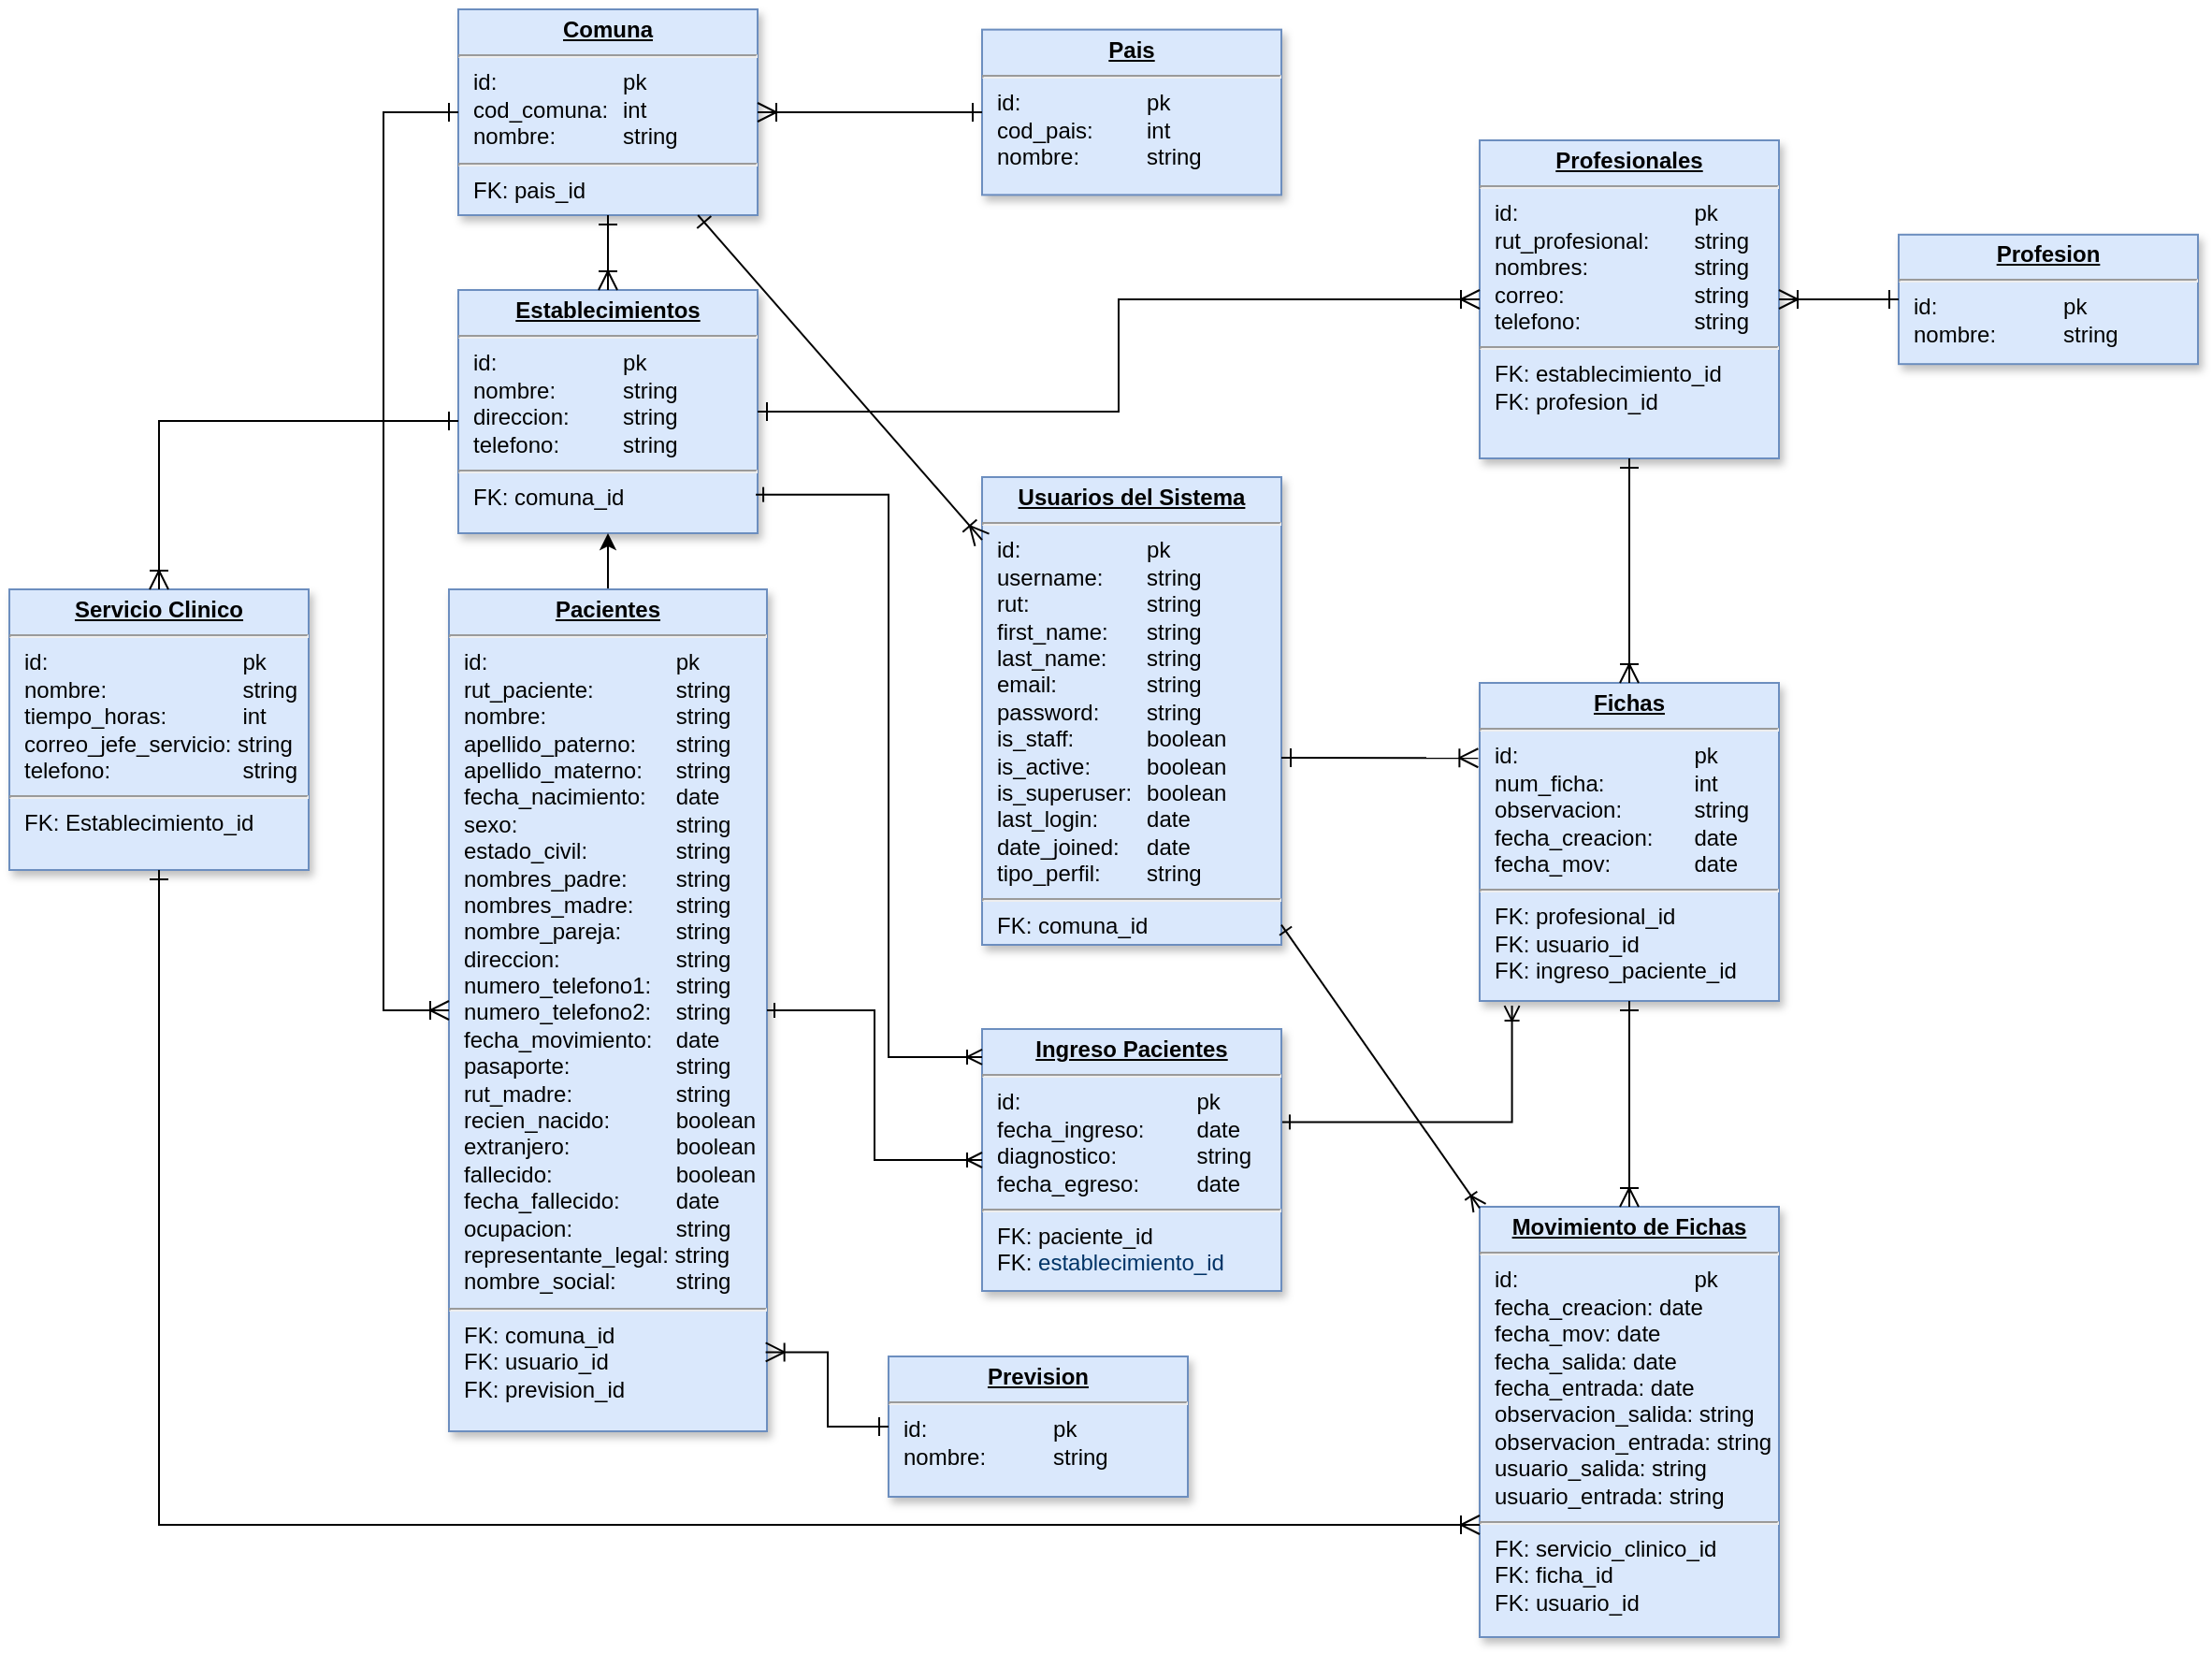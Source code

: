 <mxfile version="28.1.2">
  <diagram name="Page-1" id="efa7a0a1-bf9b-a30e-e6df-94a7791c09e9">
    <mxGraphModel dx="1426" dy="849" grid="1" gridSize="10" guides="1" tooltips="1" connect="1" arrows="1" fold="1" page="1" pageScale="1" pageWidth="826" pageHeight="1169" background="none" math="0" shadow="0">
      <root>
        <mxCell id="0" />
        <mxCell id="1" parent="0" />
        <mxCell id="25" value="&lt;p style=&quot;margin: 0px; margin-top: 4px; text-align: center; text-decoration: underline;&quot;&gt;&lt;strong&gt;Pais&lt;/strong&gt;&lt;/p&gt;&lt;hr&gt;&lt;p style=&quot;margin: 0px; margin-left: 8px;&quot;&gt;id: &lt;span style=&quot;white-space: pre;&quot;&gt;&#x9;&lt;/span&gt;&lt;span style=&quot;white-space: pre;&quot;&gt;&#x9;&lt;/span&gt;&lt;span style=&quot;white-space: pre;&quot;&gt;&#x9;&lt;/span&gt;pk&lt;/p&gt;&lt;p style=&quot;margin: 0px; margin-left: 8px;&quot;&gt;cod_pais: &lt;span style=&quot;white-space: pre;&quot;&gt;&#x9;&lt;/span&gt;int&lt;br&gt;nombre: &lt;span style=&quot;white-space: pre;&quot;&gt;&#x9;&lt;/span&gt;&lt;span style=&quot;white-space: pre;&quot;&gt;&#x9;&lt;/span&gt;string&lt;/p&gt;" style="verticalAlign=top;align=left;overflow=fill;fontSize=12;fontFamily=Helvetica;html=1;strokeColor=#6c8ebf;shadow=1;fillColor=#dae8fc;" parent="1" vertex="1">
          <mxGeometry x="560" y="50.82" width="160" height="88.36" as="geometry" />
        </mxCell>
        <mxCell id="SoWqJ-4Cer1NQ3kg-USC-116" value="&lt;p style=&quot;margin: 0px; margin-top: 4px; text-align: center; text-decoration: underline;&quot;&gt;&lt;b&gt;Comuna&lt;/b&gt;&lt;/p&gt;&lt;hr&gt;&lt;p style=&quot;margin: 0px; margin-left: 8px;&quot;&gt;id: &lt;span style=&quot;white-space: pre;&quot;&gt;&#x9;&lt;/span&gt;&lt;span style=&quot;white-space: pre;&quot;&gt;&#x9;&lt;/span&gt;&lt;span style=&quot;white-space: pre;&quot;&gt;&#x9;&lt;/span&gt;pk&lt;/p&gt;&lt;p style=&quot;margin: 0px; margin-left: 8px;&quot;&gt;cod_comuna: &lt;span style=&quot;white-space: pre;&quot;&gt;&#x9;&lt;/span&gt;int&lt;br&gt;nombre: &lt;span style=&quot;white-space: pre;&quot;&gt;&#x9;&lt;/span&gt;&lt;span style=&quot;white-space: pre;&quot;&gt;&#x9;&lt;/span&gt;string&lt;br&gt;&lt;/p&gt;&lt;hr&gt;&lt;p style=&quot;margin: 0px; margin-left: 8px;&quot;&gt;FK: pais_id&lt;/p&gt;" style="verticalAlign=top;align=left;overflow=fill;fontSize=12;fontFamily=Helvetica;html=1;strokeColor=#6c8ebf;shadow=1;fillColor=#dae8fc;" parent="1" vertex="1">
          <mxGeometry x="280" y="40" width="160" height="110" as="geometry" />
        </mxCell>
        <mxCell id="SoWqJ-4Cer1NQ3kg-USC-117" value="&lt;p style=&quot;margin: 0px; margin-top: 4px; text-align: center; text-decoration: underline;&quot;&gt;&lt;b&gt;Establecimientos&lt;/b&gt;&lt;/p&gt;&lt;hr&gt;&lt;p style=&quot;margin: 0px; margin-left: 8px;&quot;&gt;id: &lt;span style=&quot;white-space: pre;&quot;&gt;&#x9;&lt;/span&gt;&lt;span style=&quot;white-space: pre;&quot;&gt;&#x9;&lt;span style=&quot;white-space: pre;&quot;&gt;&#x9;&lt;/span&gt;&lt;/span&gt;pk&lt;/p&gt;&lt;p style=&quot;margin: 0px; margin-left: 8px;&quot;&gt;nombre: &lt;span style=&quot;white-space: pre;&quot;&gt;&#x9;&lt;span style=&quot;white-space: pre;&quot;&gt;&#x9;&lt;/span&gt;&lt;/span&gt;string&lt;/p&gt;&lt;p style=&quot;margin: 0px; margin-left: 8px;&quot;&gt;direccion:&lt;span style=&quot;white-space: pre;&quot;&gt;&#x9;&lt;/span&gt;&lt;span style=&quot;white-space: pre;&quot;&gt;&#x9;&lt;/span&gt;string&lt;/p&gt;&lt;p style=&quot;margin: 0px; margin-left: 8px;&quot;&gt;telefono:&lt;span style=&quot;white-space: pre;&quot;&gt;&#x9;&lt;/span&gt;&lt;span style=&quot;white-space: pre;&quot;&gt;&#x9;&lt;/span&gt;string&lt;/p&gt;&lt;hr&gt;&lt;p style=&quot;margin: 0px; margin-left: 8px;&quot;&gt;&lt;span style=&quot;background-color: initial;&quot;&gt;FK: comuna_id&lt;/span&gt;&lt;br&gt;&lt;/p&gt;" style="verticalAlign=top;align=left;overflow=fill;fontSize=12;fontFamily=Helvetica;html=1;strokeColor=#6c8ebf;shadow=1;fillColor=#dae8fc;" parent="1" vertex="1">
          <mxGeometry x="280" y="190" width="160" height="130" as="geometry" />
        </mxCell>
        <mxCell id="SoWqJ-4Cer1NQ3kg-USC-118" value="" style="endArrow=ERone;html=1;rounded=0;fontSize=12;startSize=8;endSize=8;curved=1;startArrow=ERoneToMany;startFill=0;endFill=0;" parent="1" source="SoWqJ-4Cer1NQ3kg-USC-116" target="25" edge="1">
          <mxGeometry width="50" height="50" relative="1" as="geometry">
            <mxPoint x="670" y="290" as="sourcePoint" />
            <mxPoint x="720" y="240" as="targetPoint" />
          </mxGeometry>
        </mxCell>
        <mxCell id="SoWqJ-4Cer1NQ3kg-USC-119" value="" style="endArrow=ERone;html=1;rounded=0;fontSize=12;startSize=8;endSize=8;curved=1;startArrow=ERoneToMany;startFill=0;endFill=0;" parent="1" source="SoWqJ-4Cer1NQ3kg-USC-117" target="SoWqJ-4Cer1NQ3kg-USC-116" edge="1">
          <mxGeometry width="50" height="50" relative="1" as="geometry">
            <mxPoint x="470" y="260" as="sourcePoint" />
            <mxPoint x="520" y="210" as="targetPoint" />
          </mxGeometry>
        </mxCell>
        <mxCell id="SoWqJ-4Cer1NQ3kg-USC-120" value="&lt;p style=&quot;margin: 0px; margin-top: 4px; text-align: center; text-decoration: underline;&quot;&gt;&lt;b&gt;Servicio Clinico&lt;/b&gt;&lt;/p&gt;&lt;hr&gt;&lt;p style=&quot;margin: 0px; margin-left: 8px;&quot;&gt;id: &lt;span style=&quot;white-space: pre;&quot;&gt;&#x9;&lt;/span&gt;&lt;span style=&quot;white-space: pre;&quot;&gt;&#x9;&lt;/span&gt;&lt;span style=&quot;white-space: pre;&quot;&gt;&#x9;&lt;/span&gt;&lt;span style=&quot;white-space: pre;&quot;&gt;&#x9;&lt;/span&gt;&amp;nbsp; &amp;nbsp;pk&lt;/p&gt;&lt;p style=&quot;margin: 0px; margin-left: 8px;&quot;&gt;nombre: &lt;span style=&quot;white-space: pre;&quot;&gt;&#x9;&lt;/span&gt;&lt;span style=&quot;white-space: pre;&quot;&gt;&#x9;&lt;/span&gt;&lt;span style=&quot;white-space: pre;&quot;&gt;&#x9;&lt;/span&gt;&amp;nbsp; &amp;nbsp;string&lt;/p&gt;&lt;p style=&quot;margin: 0px; margin-left: 8px;&quot;&gt;tiempo_horas: &lt;span style=&quot;white-space: pre;&quot;&gt;&#x9;&lt;/span&gt;&amp;nbsp; &amp;nbsp;int&lt;/p&gt;&lt;p style=&quot;margin: 0px; margin-left: 8px;&quot;&gt;correo_jefe_servicio: string&lt;/p&gt;&lt;p style=&quot;margin: 0px; margin-left: 8px;&quot;&gt;telefono:&lt;span style=&quot;white-space: pre;&quot;&gt;&#x9;&lt;/span&gt;&lt;span style=&quot;white-space: pre;&quot;&gt;&#x9;&lt;span style=&quot;white-space: pre;&quot;&gt;&#x9;&lt;/span&gt;   string&lt;/span&gt;&lt;/p&gt;&lt;hr&gt;&lt;p style=&quot;margin: 0px; margin-left: 8px;&quot;&gt;FK: Establecimiento_id&lt;/p&gt;" style="verticalAlign=top;align=left;overflow=fill;fontSize=12;fontFamily=Helvetica;html=1;strokeColor=#6c8ebf;shadow=1;fillColor=#dae8fc;" parent="1" vertex="1">
          <mxGeometry x="40" y="350" width="160" height="150" as="geometry" />
        </mxCell>
        <mxCell id="SoWqJ-4Cer1NQ3kg-USC-121" value="" style="endArrow=ERone;html=1;rounded=0;fontSize=12;startSize=8;endSize=8;edgeStyle=orthogonalEdgeStyle;exitX=0.5;exitY=0;exitDx=0;exitDy=0;startArrow=ERoneToMany;startFill=0;endFill=0;" parent="1" source="SoWqJ-4Cer1NQ3kg-USC-120" target="SoWqJ-4Cer1NQ3kg-USC-117" edge="1">
          <mxGeometry width="50" height="50" relative="1" as="geometry">
            <mxPoint x="310" y="440" as="sourcePoint" />
            <mxPoint x="360" y="390" as="targetPoint" />
            <Array as="points">
              <mxPoint x="120" y="260" />
            </Array>
          </mxGeometry>
        </mxCell>
        <mxCell id="tNJ86MALCopktmMLdpXe-30" value="" style="edgeStyle=orthogonalEdgeStyle;rounded=0;orthogonalLoop=1;jettySize=auto;html=1;" edge="1" parent="1" source="SoWqJ-4Cer1NQ3kg-USC-122" target="SoWqJ-4Cer1NQ3kg-USC-117">
          <mxGeometry relative="1" as="geometry" />
        </mxCell>
        <mxCell id="SoWqJ-4Cer1NQ3kg-USC-122" value="&lt;p style=&quot;margin: 0px; margin-top: 4px; text-align: center; text-decoration: underline;&quot;&gt;&lt;b&gt;Pacientes&lt;/b&gt;&lt;/p&gt;&lt;hr&gt;&lt;p style=&quot;margin: 0px; margin-left: 8px;&quot;&gt;id: &lt;span style=&quot;white-space: pre;&quot;&gt;&#x9;&lt;/span&gt;&lt;span style=&quot;white-space: pre;&quot;&gt;&#x9;&lt;/span&gt;&lt;span style=&quot;white-space: pre;&quot;&gt;&#x9;&lt;/span&gt;&lt;span style=&quot;white-space: pre;&quot;&gt;&#x9;&lt;/span&gt;&amp;nbsp; pk&lt;/p&gt;&lt;p style=&quot;margin: 0px; margin-left: 8px;&quot;&gt;rut_paciente: &lt;span style=&quot;white-space: pre;&quot;&gt;&#x9;&lt;/span&gt;&lt;span style=&quot;white-space: pre;&quot;&gt;&#x9;&lt;/span&gt;&amp;nbsp; string&lt;/p&gt;&lt;p style=&quot;margin: 0px; margin-left: 8px;&quot;&gt;nombre: &lt;span style=&quot;white-space: pre;&quot;&gt;&#x9;&lt;/span&gt;&lt;span style=&quot;white-space: pre;&quot;&gt;&#x9;&lt;/span&gt;&lt;span style=&quot;white-space: pre;&quot;&gt;&#x9;&lt;/span&gt;&amp;nbsp; string&lt;/p&gt;&lt;p style=&quot;margin: 0px; margin-left: 8px;&quot;&gt;apellido_paterno: &lt;span style=&quot;white-space: pre;&quot;&gt;&#x9;&lt;/span&gt;&amp;nbsp; string&lt;/p&gt;&lt;p style=&quot;margin: 0px; margin-left: 8px;&quot;&gt;apellido_materno: &lt;span style=&quot;white-space: pre;&quot;&gt;&#x9;&lt;/span&gt;&amp;nbsp; string&lt;/p&gt;&lt;p style=&quot;margin: 0px; margin-left: 8px;&quot;&gt;fecha_nacimiento: &lt;span style=&quot;white-space: pre;&quot;&gt;&#x9;&lt;/span&gt;&amp;nbsp; date&lt;/p&gt;&lt;p style=&quot;margin: 0px; margin-left: 8px;&quot;&gt;sexo: &lt;span style=&quot;white-space: pre;&quot;&gt;&#x9;&lt;/span&gt;&lt;span style=&quot;white-space: pre;&quot;&gt;&#x9;&lt;/span&gt;&lt;span style=&quot;white-space: pre;&quot;&gt;&#x9;&lt;/span&gt;&amp;nbsp; string&lt;/p&gt;&lt;p style=&quot;margin: 0px; margin-left: 8px;&quot;&gt;estado_civil: &lt;span style=&quot;white-space: pre;&quot;&gt;&#x9;&lt;span style=&quot;white-space: pre;&quot;&gt;&#x9;&lt;/span&gt; &lt;/span&gt;&amp;nbsp;string&lt;/p&gt;&lt;p style=&quot;margin: 0px; margin-left: 8px;&quot;&gt;nombres_padre: &lt;span style=&quot;white-space: pre;&quot;&gt;&#x9;&lt;/span&gt;&amp;nbsp; string&lt;br&gt;nombres_madre: &lt;span style=&quot;white-space: pre;&quot;&gt;&#x9;&lt;/span&gt;&amp;nbsp; string&lt;/p&gt;&lt;p style=&quot;margin: 0px; margin-left: 8px;&quot;&gt;nombre_pareja: &lt;span style=&quot;white-space: pre;&quot;&gt;&#x9;&lt;/span&gt;&amp;nbsp; string&lt;/p&gt;&lt;p style=&quot;margin: 0px; margin-left: 8px;&quot;&gt;direccion: &lt;span style=&quot;white-space: pre;&quot;&gt;&#x9;&lt;/span&gt;&lt;span style=&quot;white-space: pre;&quot;&gt;&#x9;&lt;/span&gt;&amp;nbsp; string&lt;/p&gt;&lt;p style=&quot;margin: 0px; margin-left: 8px;&quot;&gt;numero_telefono1: &lt;span style=&quot;white-space: pre;&quot;&gt;&#x9;&lt;/span&gt;&amp;nbsp; string&lt;/p&gt;&lt;p style=&quot;margin: 0px; margin-left: 8px;&quot;&gt;numero_telefono2: &lt;span style=&quot;white-space: pre;&quot;&gt;&#x9;&lt;/span&gt;&amp;nbsp; string&lt;/p&gt;&lt;p style=&quot;margin: 0px; margin-left: 8px;&quot;&gt;fecha_movimiento: &lt;span style=&quot;white-space: pre;&quot;&gt;&#x9;&lt;/span&gt;&amp;nbsp; date&lt;/p&gt;&lt;p style=&quot;margin: 0px; margin-left: 8px;&quot;&gt;pasaporte: &lt;span style=&quot;white-space: pre;&quot;&gt;&#x9;&lt;/span&gt;&lt;span style=&quot;white-space: pre;&quot;&gt;&#x9;&lt;/span&gt;&amp;nbsp; string&lt;/p&gt;&lt;p style=&quot;margin: 0px; margin-left: 8px;&quot;&gt;rut_madre: &lt;span style=&quot;white-space: pre;&quot;&gt;&#x9;&lt;/span&gt;&lt;span style=&quot;white-space: pre;&quot;&gt;&#x9;&lt;/span&gt;&amp;nbsp; string&lt;/p&gt;&lt;p style=&quot;margin: 0px; margin-left: 8px;&quot;&gt;recien_nacido: &lt;span style=&quot;white-space: pre;&quot;&gt;&#x9;&lt;/span&gt;&amp;nbsp; boolean&lt;/p&gt;&lt;p style=&quot;margin: 0px; margin-left: 8px;&quot;&gt;extranjero: &lt;span style=&quot;white-space: pre;&quot;&gt;&#x9;&lt;span style=&quot;white-space: pre;&quot;&gt;&#x9;&lt;/span&gt; &lt;/span&gt;&amp;nbsp;boolean&lt;/p&gt;&lt;p style=&quot;margin: 0px; margin-left: 8px;&quot;&gt;fallecido: &lt;span style=&quot;white-space: pre;&quot;&gt;&#x9;&lt;span style=&quot;white-space: pre;&quot;&gt;&#x9;&lt;/span&gt;&lt;span style=&quot;white-space: pre;&quot;&gt;&#x9;&lt;/span&gt; &lt;/span&gt;&amp;nbsp;boolean&lt;/p&gt;&lt;p style=&quot;margin: 0px; margin-left: 8px;&quot;&gt;fecha_fallecido:&lt;span style=&quot;white-space: pre;&quot;&gt;&#x9;&lt;/span&gt;&amp;nbsp; date&lt;/p&gt;&lt;p style=&quot;margin: 0px; margin-left: 8px;&quot;&gt;ocupacion: &lt;span style=&quot;white-space: pre;&quot;&gt;&#x9;&lt;span style=&quot;white-space: pre;&quot;&gt;&#x9;&lt;/span&gt; &lt;/span&gt;&amp;nbsp;string&lt;/p&gt;&lt;p style=&quot;margin: 0px; margin-left: 8px;&quot;&gt;representante_legal: string&lt;/p&gt;&lt;p style=&quot;margin: 0px; margin-left: 8px;&quot;&gt;nombre_social: &lt;span style=&quot;white-space: pre;&quot;&gt;&#x9;&lt;/span&gt;&amp;nbsp; string&lt;/p&gt;&lt;hr&gt;&lt;p style=&quot;margin: 0px; margin-left: 8px;&quot;&gt;FK: comuna_id&lt;/p&gt;&lt;p style=&quot;margin: 0px; margin-left: 8px;&quot;&gt;FK: usuario_id&lt;/p&gt;&lt;p style=&quot;margin: 0px; margin-left: 8px;&quot;&gt;FK: prevision_id&lt;/p&gt;" style="verticalAlign=top;align=left;overflow=fill;fontSize=12;fontFamily=Helvetica;html=1;strokeColor=#6c8ebf;shadow=1;fillColor=#dae8fc;" parent="1" vertex="1">
          <mxGeometry x="275" y="350" width="170" height="450" as="geometry" />
        </mxCell>
        <mxCell id="SoWqJ-4Cer1NQ3kg-USC-123" value="&lt;p style=&quot;margin: 0px; margin-top: 4px; text-align: center; text-decoration: underline;&quot;&gt;&lt;strong&gt;Prevision&lt;/strong&gt;&lt;/p&gt;&lt;hr&gt;&lt;p style=&quot;margin: 0px; margin-left: 8px;&quot;&gt;id: &lt;span style=&quot;white-space: pre;&quot;&gt;&#x9;&lt;/span&gt;&lt;span style=&quot;white-space: pre;&quot;&gt;&#x9;&lt;/span&gt;&lt;span style=&quot;white-space: pre;&quot;&gt;&#x9;&lt;/span&gt;pk&lt;/p&gt;&lt;p style=&quot;margin: 0px; margin-left: 8px;&quot;&gt;nombre: &lt;span style=&quot;white-space: pre;&quot;&gt;&#x9;&lt;/span&gt;&lt;span style=&quot;white-space: pre;&quot;&gt;&#x9;&lt;/span&gt;string&lt;/p&gt;" style="verticalAlign=top;align=left;overflow=fill;fontSize=12;fontFamily=Helvetica;html=1;strokeColor=#6c8ebf;shadow=1;fillColor=#dae8fc;" parent="1" vertex="1">
          <mxGeometry x="510" y="760" width="160" height="75" as="geometry" />
        </mxCell>
        <mxCell id="SoWqJ-4Cer1NQ3kg-USC-125" value="" style="endArrow=ERone;html=1;rounded=0;fontSize=12;startSize=8;endSize=8;endFill=0;startArrow=ERoneToMany;startFill=0;edgeStyle=elbowEdgeStyle;" parent="1" source="SoWqJ-4Cer1NQ3kg-USC-122" target="SoWqJ-4Cer1NQ3kg-USC-116" edge="1">
          <mxGeometry width="50" height="50" relative="1" as="geometry">
            <mxPoint x="540" y="360" as="sourcePoint" />
            <mxPoint x="590" y="310" as="targetPoint" />
            <Array as="points">
              <mxPoint x="240" y="250" />
            </Array>
          </mxGeometry>
        </mxCell>
        <mxCell id="SoWqJ-4Cer1NQ3kg-USC-126" value="" style="endArrow=ERone;html=1;rounded=0;fontSize=12;startSize=8;endSize=8;edgeStyle=orthogonalEdgeStyle;exitX=0.996;exitY=0.906;exitDx=0;exitDy=0;exitPerimeter=0;startArrow=ERoneToMany;startFill=0;endFill=0;" parent="1" source="SoWqJ-4Cer1NQ3kg-USC-122" target="SoWqJ-4Cer1NQ3kg-USC-123" edge="1">
          <mxGeometry width="50" height="50" relative="1" as="geometry">
            <mxPoint x="570" y="580" as="sourcePoint" />
            <mxPoint x="620" y="530" as="targetPoint" />
          </mxGeometry>
        </mxCell>
        <mxCell id="SoWqJ-4Cer1NQ3kg-USC-127" value="&lt;p style=&quot;margin: 0px; margin-top: 4px; text-align: center; text-decoration: underline;&quot;&gt;&lt;strong&gt;Usuarios del Sistema&lt;/strong&gt;&lt;/p&gt;&lt;hr&gt;&lt;p style=&quot;margin: 0px; margin-left: 8px;&quot;&gt;id: &lt;span style=&quot;white-space: pre;&quot;&gt;&#x9;&lt;/span&gt;&lt;span style=&quot;white-space: pre;&quot;&gt;&#x9;&lt;/span&gt;&lt;span style=&quot;white-space: pre;&quot;&gt;&#x9;&lt;/span&gt;pk&lt;/p&gt;&lt;p style=&quot;margin: 0px; margin-left: 8px;&quot;&gt;username:&lt;span style=&quot;white-space: pre;&quot;&gt;&#x9;&lt;/span&gt;string&lt;/p&gt;&lt;p style=&quot;margin: 0px; margin-left: 8px;&quot;&gt;rut:&lt;span style=&quot;white-space: pre;&quot;&gt;&#x9;&lt;/span&gt;&lt;span style=&quot;white-space: pre;&quot;&gt;&#x9;&lt;/span&gt;&lt;span style=&quot;white-space: pre;&quot;&gt;&#x9;&lt;/span&gt;string&lt;/p&gt;&lt;p style=&quot;margin: 0px; margin-left: 8px;&quot;&gt;first_name: &lt;span style=&quot;white-space: pre;&quot;&gt;&#x9;&lt;/span&gt;string&lt;br&gt;last_name: &lt;span style=&quot;white-space: pre;&quot;&gt;&#x9;&lt;/span&gt;string&lt;/p&gt;&lt;p style=&quot;margin: 0px; margin-left: 8px;&quot;&gt;email:&lt;span style=&quot;white-space: pre;&quot;&gt;&#x9;&lt;/span&gt;&lt;span style=&quot;white-space: pre;&quot;&gt;&#x9;&lt;/span&gt;string&lt;/p&gt;&lt;p style=&quot;margin: 0px; margin-left: 8px;&quot;&gt;password:&lt;span style=&quot;white-space: pre;&quot;&gt;&#x9;&lt;/span&gt;string&lt;/p&gt;&lt;p style=&quot;margin: 0px; margin-left: 8px;&quot;&gt;is_staff:&lt;span style=&quot;white-space: pre;&quot;&gt;&#x9;&lt;/span&gt;&lt;span style=&quot;white-space: pre;&quot;&gt;&#x9;&lt;/span&gt;boolean&lt;/p&gt;&lt;p style=&quot;margin: 0px; margin-left: 8px;&quot;&gt;is_active:&lt;span style=&quot;white-space: pre;&quot;&gt;&#x9;&lt;/span&gt;&lt;span style=&quot;white-space: pre;&quot;&gt;&#x9;&lt;/span&gt;boolean&lt;/p&gt;&lt;p style=&quot;margin: 0px; margin-left: 8px;&quot;&gt;is_superuser:&lt;span style=&quot;white-space: pre;&quot;&gt;&#x9;&lt;/span&gt;boolean&lt;/p&gt;&lt;p style=&quot;margin: 0px; margin-left: 8px;&quot;&gt;last_login:&lt;span style=&quot;white-space: pre;&quot;&gt;&#x9;&lt;/span&gt;date&lt;br&gt;&lt;/p&gt;&lt;p style=&quot;margin: 0px; margin-left: 8px;&quot;&gt;date_joined:&lt;span style=&quot;white-space: pre;&quot;&gt;&#x9;&lt;/span&gt;date&lt;/p&gt;&lt;p style=&quot;margin: 0px; margin-left: 8px;&quot;&gt;tipo_perfil:&lt;span style=&quot;white-space: pre;&quot;&gt;&#x9;&lt;/span&gt;string&lt;/p&gt;&lt;hr&gt;&lt;p style=&quot;margin: 0px; margin-left: 8px;&quot;&gt;FK: comuna_id&lt;/p&gt;" style="verticalAlign=top;align=left;overflow=fill;fontSize=12;fontFamily=Helvetica;html=1;strokeColor=#6c8ebf;shadow=1;fillColor=#dae8fc;" parent="1" vertex="1">
          <mxGeometry x="560" y="290" width="160" height="250" as="geometry" />
        </mxCell>
        <mxCell id="SoWqJ-4Cer1NQ3kg-USC-128" value="" style="endArrow=ERoneToMany;html=1;rounded=0;fontSize=12;startSize=8;endSize=8;curved=1;endFill=0;startArrow=ERone;startFill=0;" parent="1" source="SoWqJ-4Cer1NQ3kg-USC-116" target="SoWqJ-4Cer1NQ3kg-USC-127" edge="1">
          <mxGeometry width="50" height="50" relative="1" as="geometry">
            <mxPoint x="480" y="310" as="sourcePoint" />
            <mxPoint x="530" y="260" as="targetPoint" />
          </mxGeometry>
        </mxCell>
        <mxCell id="SoWqJ-4Cer1NQ3kg-USC-129" value="&lt;p style=&quot;margin: 0px; margin-top: 4px; text-align: center; text-decoration: underline;&quot;&gt;&lt;strong&gt;Profesionales&lt;/strong&gt;&lt;/p&gt;&lt;hr&gt;&lt;p style=&quot;margin: 0px; margin-left: 8px;&quot;&gt;id: &lt;span style=&quot;white-space: pre;&quot;&gt;&#x9;&lt;/span&gt;&lt;span style=&quot;white-space: pre;&quot;&gt;&#x9;&lt;/span&gt;&lt;span style=&quot;white-space: pre;&quot;&gt;&#x9;&lt;span style=&quot;white-space: pre;&quot;&gt;&#x9;&lt;/span&gt;&lt;/span&gt;pk&lt;/p&gt;&lt;p style=&quot;margin: 0px; margin-left: 8px;&quot;&gt;rut_profesional:&lt;span style=&quot;white-space: pre;&quot;&gt;&#x9;&lt;/span&gt;string&lt;/p&gt;&lt;p style=&quot;margin: 0px; margin-left: 8px;&quot;&gt;nombres:&lt;span style=&quot;white-space: pre;&quot;&gt;&#x9;&lt;/span&gt;&lt;span style=&quot;white-space: pre;&quot;&gt;&#x9;&lt;/span&gt;&lt;span style=&quot;white-space: pre;&quot;&gt;&#x9;&lt;/span&gt;string&lt;/p&gt;&lt;p style=&quot;margin: 0px; margin-left: 8px;&quot;&gt;correo:&lt;span style=&quot;white-space: pre;&quot;&gt;&#x9;&lt;/span&gt;&lt;span style=&quot;white-space: pre;&quot;&gt;&#x9;&lt;/span&gt;&lt;span style=&quot;white-space: pre;&quot;&gt;&#x9;&lt;/span&gt;string&lt;/p&gt;&lt;p style=&quot;margin: 0px; margin-left: 8px;&quot;&gt;telefono:&lt;span style=&quot;white-space: pre;&quot;&gt;&#x9;&lt;/span&gt;&lt;span style=&quot;white-space: pre;&quot;&gt;&#x9;&lt;/span&gt;&lt;span style=&quot;white-space: pre;&quot;&gt;&#x9;&lt;/span&gt;string&lt;span style=&quot;background-color: initial; white-space-collapse: preserve;&quot;&gt;&#x9;&lt;/span&gt;&lt;/p&gt;&lt;hr&gt;&lt;p style=&quot;margin: 0px; margin-left: 8px;&quot;&gt;FK: establecimiento_id&lt;/p&gt;&lt;p style=&quot;margin: 0px; margin-left: 8px;&quot;&gt;FK: profesion_id&lt;/p&gt;" style="verticalAlign=top;align=left;overflow=fill;fontSize=12;fontFamily=Helvetica;html=1;strokeColor=#6c8ebf;shadow=1;fillColor=#dae8fc;" parent="1" vertex="1">
          <mxGeometry x="826" y="110" width="160" height="170" as="geometry" />
        </mxCell>
        <mxCell id="SoWqJ-4Cer1NQ3kg-USC-130" value="&lt;p style=&quot;margin: 0px; margin-top: 4px; text-align: center; text-decoration: underline;&quot;&gt;&lt;strong&gt;Profesion&lt;/strong&gt;&lt;/p&gt;&lt;hr&gt;&lt;p style=&quot;margin: 0px; margin-left: 8px;&quot;&gt;id: &lt;span style=&quot;white-space: pre;&quot;&gt;&#x9;&lt;/span&gt;&lt;span style=&quot;white-space: pre;&quot;&gt;&#x9;&lt;/span&gt;&lt;span style=&quot;white-space: pre;&quot;&gt;&#x9;&lt;/span&gt;pk&lt;/p&gt;&lt;p style=&quot;margin: 0px; margin-left: 8px;&quot;&gt;nombre: &lt;span style=&quot;white-space: pre;&quot;&gt;&#x9;&lt;span style=&quot;white-space: pre;&quot;&gt;&#x9;&lt;/span&gt;&lt;/span&gt;string&lt;/p&gt;" style="verticalAlign=top;align=left;overflow=fill;fontSize=12;fontFamily=Helvetica;html=1;strokeColor=#6c8ebf;shadow=1;fillColor=#dae8fc;" parent="1" vertex="1">
          <mxGeometry x="1050" y="160.41" width="160" height="69.18" as="geometry" />
        </mxCell>
        <mxCell id="SoWqJ-4Cer1NQ3kg-USC-131" value="" style="endArrow=ERone;html=1;rounded=0;fontSize=12;startSize=8;endSize=8;curved=1;startArrow=ERoneToMany;startFill=0;endFill=0;" parent="1" source="SoWqJ-4Cer1NQ3kg-USC-129" target="SoWqJ-4Cer1NQ3kg-USC-130" edge="1">
          <mxGeometry width="50" height="50" relative="1" as="geometry">
            <mxPoint x="1100" y="620" as="sourcePoint" />
            <mxPoint x="1150" y="570" as="targetPoint" />
          </mxGeometry>
        </mxCell>
        <mxCell id="SoWqJ-4Cer1NQ3kg-USC-132" value="&lt;p style=&quot;margin: 0px; margin-top: 4px; text-align: center; text-decoration: underline;&quot;&gt;&lt;strong&gt;Fichas&lt;/strong&gt;&lt;/p&gt;&lt;hr&gt;&lt;p style=&quot;margin: 0px; margin-left: 8px;&quot;&gt;id: &lt;span style=&quot;white-space: pre;&quot;&gt;&#x9;&lt;/span&gt;&lt;span style=&quot;white-space: pre;&quot;&gt;&#x9;&lt;/span&gt;&lt;span style=&quot;white-space: pre;&quot;&gt;&#x9;&lt;span style=&quot;white-space: pre;&quot;&gt;&#x9;&lt;/span&gt;&lt;/span&gt;pk&lt;/p&gt;&lt;p style=&quot;margin: 0px; margin-left: 8px;&quot;&gt;num_ficha:&lt;span style=&quot;white-space: pre;&quot;&gt;&#x9;&lt;span style=&quot;white-space: pre;&quot;&gt;&#x9;&lt;/span&gt;&lt;/span&gt;int&lt;/p&gt;&lt;p style=&quot;margin: 0px; margin-left: 8px;&quot;&gt;observacion:&lt;span style=&quot;white-space: pre;&quot;&gt;&#x9;&lt;/span&gt;&lt;span style=&quot;white-space: pre;&quot;&gt;&#x9;&lt;/span&gt;string&lt;/p&gt;&lt;p style=&quot;margin: 0px; margin-left: 8px;&quot;&gt;fecha_creacion:&lt;span style=&quot;white-space: pre;&quot;&gt;&#x9;&lt;/span&gt;date&lt;/p&gt;&lt;p style=&quot;margin: 0px; margin-left: 8px;&quot;&gt;fecha_mov:&lt;span style=&quot;white-space: pre;&quot;&gt;&#x9;&lt;/span&gt;&lt;span style=&quot;white-space: pre;&quot;&gt;&#x9;&lt;/span&gt;date&lt;span style=&quot;background-color: initial; white-space-collapse: preserve;&quot;&gt;&#x9;&lt;/span&gt;&lt;/p&gt;&lt;hr&gt;&lt;p style=&quot;margin: 0px; margin-left: 8px;&quot;&gt;FK: profesional_id&lt;/p&gt;&lt;p style=&quot;margin: 0px; margin-left: 8px;&quot;&gt;FK: usuario_id&lt;/p&gt;&lt;p style=&quot;margin: 0px; margin-left: 8px;&quot;&gt;FK: ingreso_paciente_id&lt;/p&gt;" style="verticalAlign=top;align=left;overflow=fill;fontSize=12;fontFamily=Helvetica;html=1;strokeColor=#6c8ebf;shadow=1;fillColor=#dae8fc;" parent="1" vertex="1">
          <mxGeometry x="826" y="400" width="160" height="170" as="geometry" />
        </mxCell>
        <mxCell id="SoWqJ-4Cer1NQ3kg-USC-133" value="" style="endArrow=ERoneToMany;html=1;rounded=0;fontSize=12;startSize=8;endSize=8;edgeStyle=orthogonalEdgeStyle;startArrow=ERone;startFill=0;endFill=0;" parent="1" source="SoWqJ-4Cer1NQ3kg-USC-117" target="SoWqJ-4Cer1NQ3kg-USC-129" edge="1">
          <mxGeometry width="50" height="50" relative="1" as="geometry">
            <mxPoint x="740" y="260" as="sourcePoint" />
            <mxPoint x="680" y="260" as="targetPoint" />
          </mxGeometry>
        </mxCell>
        <mxCell id="SoWqJ-4Cer1NQ3kg-USC-134" value="" style="endArrow=ERone;html=1;rounded=0;fontSize=12;startSize=8;endSize=8;curved=1;startArrow=ERoneToMany;startFill=0;endFill=0;" parent="1" source="SoWqJ-4Cer1NQ3kg-USC-132" target="SoWqJ-4Cer1NQ3kg-USC-129" edge="1">
          <mxGeometry width="50" height="50" relative="1" as="geometry">
            <mxPoint x="870" y="600" as="sourcePoint" />
            <mxPoint x="920" y="550" as="targetPoint" />
          </mxGeometry>
        </mxCell>
        <mxCell id="SoWqJ-4Cer1NQ3kg-USC-137" value="&lt;p style=&quot;margin: 0px; margin-top: 4px; text-align: center; text-decoration: underline;&quot;&gt;&lt;strong&gt;Movimiento de Fichas&lt;/strong&gt;&lt;/p&gt;&lt;hr&gt;&lt;p style=&quot;margin: 0px; margin-left: 8px;&quot;&gt;id: &lt;span style=&quot;white-space: pre;&quot;&gt;&#x9;&lt;/span&gt;&lt;span style=&quot;white-space: pre;&quot;&gt;&#x9;&lt;/span&gt;&lt;span style=&quot;white-space: pre;&quot;&gt;&#x9;&lt;span style=&quot;white-space: pre;&quot;&gt;&#x9;&lt;/span&gt;&lt;/span&gt;pk&lt;/p&gt;&lt;p style=&quot;margin: 0px; margin-left: 8px;&quot;&gt;fecha_creacion: date&lt;/p&gt;&lt;p style=&quot;margin: 0px; margin-left: 8px;&quot;&gt;fecha_mov: date&lt;/p&gt;&lt;p style=&quot;margin: 0px; margin-left: 8px;&quot;&gt;fecha_salida: date&lt;br&gt;fecha_entrada: date&lt;/p&gt;&lt;p style=&quot;margin: 0px; margin-left: 8px;&quot;&gt;observacion_salida: string&lt;/p&gt;&lt;p style=&quot;margin: 0px; margin-left: 8px;&quot;&gt;observacion_entrada: string&lt;/p&gt;&lt;p style=&quot;margin: 0px; margin-left: 8px;&quot;&gt;usuario_salida: string&lt;/p&gt;&lt;p style=&quot;margin: 0px; margin-left: 8px;&quot;&gt;usuario_entrada: string&lt;/p&gt;&lt;hr&gt;&lt;p style=&quot;margin: 0px; margin-left: 8px;&quot;&gt;FK: servicio_clinico_id&lt;/p&gt;&lt;p style=&quot;margin: 0px; margin-left: 8px;&quot;&gt;FK: ficha_id&lt;/p&gt;&lt;p style=&quot;margin: 0px; margin-left: 8px;&quot;&gt;FK: usuario_id&lt;/p&gt;" style="verticalAlign=top;align=left;overflow=fill;fontSize=12;fontFamily=Helvetica;html=1;strokeColor=#6c8ebf;shadow=1;fillColor=#dae8fc;" parent="1" vertex="1">
          <mxGeometry x="826" y="680" width="160" height="230" as="geometry" />
        </mxCell>
        <mxCell id="SoWqJ-4Cer1NQ3kg-USC-138" value="" style="endArrow=ERone;html=1;rounded=0;fontSize=12;startSize=8;endSize=8;curved=1;startArrow=ERoneToMany;startFill=0;endFill=0;" parent="1" source="SoWqJ-4Cer1NQ3kg-USC-137" target="SoWqJ-4Cer1NQ3kg-USC-132" edge="1">
          <mxGeometry width="50" height="50" relative="1" as="geometry">
            <mxPoint x="980" y="700" as="sourcePoint" />
            <mxPoint x="1030" y="650" as="targetPoint" />
          </mxGeometry>
        </mxCell>
        <mxCell id="SoWqJ-4Cer1NQ3kg-USC-139" value="" style="endArrow=ERone;html=1;rounded=0;fontSize=12;startSize=8;endSize=8;edgeStyle=orthogonalEdgeStyle;startArrow=ERoneToMany;startFill=0;endFill=0;entryX=0.5;entryY=1;entryDx=0;entryDy=0;" parent="1" source="SoWqJ-4Cer1NQ3kg-USC-137" target="SoWqJ-4Cer1NQ3kg-USC-120" edge="1">
          <mxGeometry width="50" height="50" relative="1" as="geometry">
            <mxPoint x="-20" y="870" as="sourcePoint" />
            <mxPoint x="30" y="820" as="targetPoint" />
            <Array as="points">
              <mxPoint x="120" y="850" />
            </Array>
          </mxGeometry>
        </mxCell>
        <mxCell id="SoWqJ-4Cer1NQ3kg-USC-141" value="" style="endArrow=ERoneToMany;html=1;rounded=0;fontSize=12;startSize=8;endSize=8;curved=1;entryX=-0.005;entryY=0.236;entryDx=0;entryDy=0;entryPerimeter=0;startArrow=ERone;startFill=0;endFill=0;" parent="1" target="SoWqJ-4Cer1NQ3kg-USC-132" edge="1">
          <mxGeometry width="50" height="50" relative="1" as="geometry">
            <mxPoint x="720" y="440" as="sourcePoint" />
            <mxPoint x="820" y="440" as="targetPoint" />
          </mxGeometry>
        </mxCell>
        <mxCell id="tNJ86MALCopktmMLdpXe-26" value="&lt;p style=&quot;margin: 0px; margin-top: 4px; text-align: center; text-decoration: underline;&quot;&gt;&lt;strong&gt;Ingreso Pacientes&lt;/strong&gt;&lt;/p&gt;&lt;hr&gt;&lt;p style=&quot;margin: 0px; margin-left: 8px;&quot;&gt;id: &lt;span style=&quot;white-space: pre;&quot;&gt;&#x9;&lt;/span&gt;&lt;span style=&quot;white-space: pre;&quot;&gt;&#x9;&lt;/span&gt;&lt;span style=&quot;white-space: pre;&quot;&gt;&#x9;&lt;span style=&quot;white-space: pre;&quot;&gt;&#x9;&lt;/span&gt;&lt;/span&gt;pk&lt;/p&gt;&lt;p style=&quot;margin: 0px; margin-left: 8px;&quot;&gt;fecha_ingreso:&lt;span style=&quot;white-space: pre;&quot;&gt;&lt;span style=&quot;white-space: pre;&quot;&gt;&lt;span style=&quot;white-space: pre;&quot;&gt;&#x9;&lt;/span&gt;date&lt;/span&gt;&lt;/span&gt;&lt;/p&gt;&lt;p style=&quot;margin: 0px; margin-left: 8px;&quot;&gt;diagnostico:&lt;span style=&quot;white-space: pre;&quot;&gt;&#x9;&lt;/span&gt;&lt;span style=&quot;white-space: pre;&quot;&gt;&#x9;&lt;/span&gt;string&lt;/p&gt;&lt;p style=&quot;margin: 0px; margin-left: 8px;&quot;&gt;fecha_egreso:&lt;span style=&quot;white-space: pre;&quot;&gt;&#x9;&lt;span style=&quot;white-space: pre;&quot;&gt;&#x9;&lt;/span&gt;&lt;/span&gt;date&lt;br&gt;&lt;/p&gt;&lt;hr&gt;&lt;p style=&quot;margin: 0px; margin-left: 8px;&quot;&gt;FK: paciente_id&lt;/p&gt;&lt;p style=&quot;margin: 0px; margin-left: 8px;&quot;&gt;FK:&amp;nbsp;&lt;span style=&quot;background-color: transparent; color: light-dark(rgb(0, 51, 102), rgb(161, 205, 249));&quot;&gt;establecimiento_id&lt;/span&gt;&lt;/p&gt;" style="verticalAlign=top;align=left;overflow=fill;fontSize=12;fontFamily=Helvetica;html=1;strokeColor=#6c8ebf;shadow=1;fillColor=#dae8fc;" vertex="1" parent="1">
          <mxGeometry x="560" y="585" width="160" height="140" as="geometry" />
        </mxCell>
        <mxCell id="tNJ86MALCopktmMLdpXe-27" value="" style="endArrow=ERoneToMany;html=1;rounded=0;exitX=1.003;exitY=0.355;exitDx=0;exitDy=0;exitPerimeter=0;edgeStyle=orthogonalEdgeStyle;entryX=0.108;entryY=1.015;entryDx=0;entryDy=0;entryPerimeter=0;startArrow=ERone;startFill=0;endFill=0;" edge="1" parent="1" source="tNJ86MALCopktmMLdpXe-26" target="SoWqJ-4Cer1NQ3kg-USC-132">
          <mxGeometry width="50" height="50" relative="1" as="geometry">
            <mxPoint x="770" y="650" as="sourcePoint" />
            <mxPoint x="820" y="600" as="targetPoint" />
          </mxGeometry>
        </mxCell>
        <mxCell id="tNJ86MALCopktmMLdpXe-28" value="" style="endArrow=ERoneToMany;html=1;rounded=0;edgeStyle=elbowEdgeStyle;startArrow=ERone;startFill=0;endFill=0;" edge="1" parent="1" source="SoWqJ-4Cer1NQ3kg-USC-122" target="tNJ86MALCopktmMLdpXe-26">
          <mxGeometry width="50" height="50" relative="1" as="geometry">
            <mxPoint x="480" y="700" as="sourcePoint" />
            <mxPoint x="530" y="650" as="targetPoint" />
          </mxGeometry>
        </mxCell>
        <mxCell id="tNJ86MALCopktmMLdpXe-29" value="" style="endArrow=ERone;html=1;rounded=0;edgeStyle=elbowEdgeStyle;exitX=0;exitY=0.107;exitDx=0;exitDy=0;exitPerimeter=0;entryX=0.994;entryY=0.841;entryDx=0;entryDy=0;entryPerimeter=0;startArrow=ERoneToMany;startFill=0;endFill=0;" edge="1" parent="1" source="tNJ86MALCopktmMLdpXe-26" target="SoWqJ-4Cer1NQ3kg-USC-117">
          <mxGeometry width="50" height="50" relative="1" as="geometry">
            <mxPoint x="470" y="510" as="sourcePoint" />
            <mxPoint x="520" y="460" as="targetPoint" />
            <Array as="points">
              <mxPoint x="510" y="440" />
            </Array>
          </mxGeometry>
        </mxCell>
        <mxCell id="tNJ86MALCopktmMLdpXe-31" value="" style="endArrow=ERone;html=1;rounded=0;startArrow=ERoneToMany;startFill=0;endFill=0;" edge="1" parent="1" source="SoWqJ-4Cer1NQ3kg-USC-137" target="SoWqJ-4Cer1NQ3kg-USC-127">
          <mxGeometry width="50" height="50" relative="1" as="geometry">
            <mxPoint x="1110" y="660" as="sourcePoint" />
            <mxPoint x="1160" y="610" as="targetPoint" />
          </mxGeometry>
        </mxCell>
      </root>
    </mxGraphModel>
  </diagram>
</mxfile>
